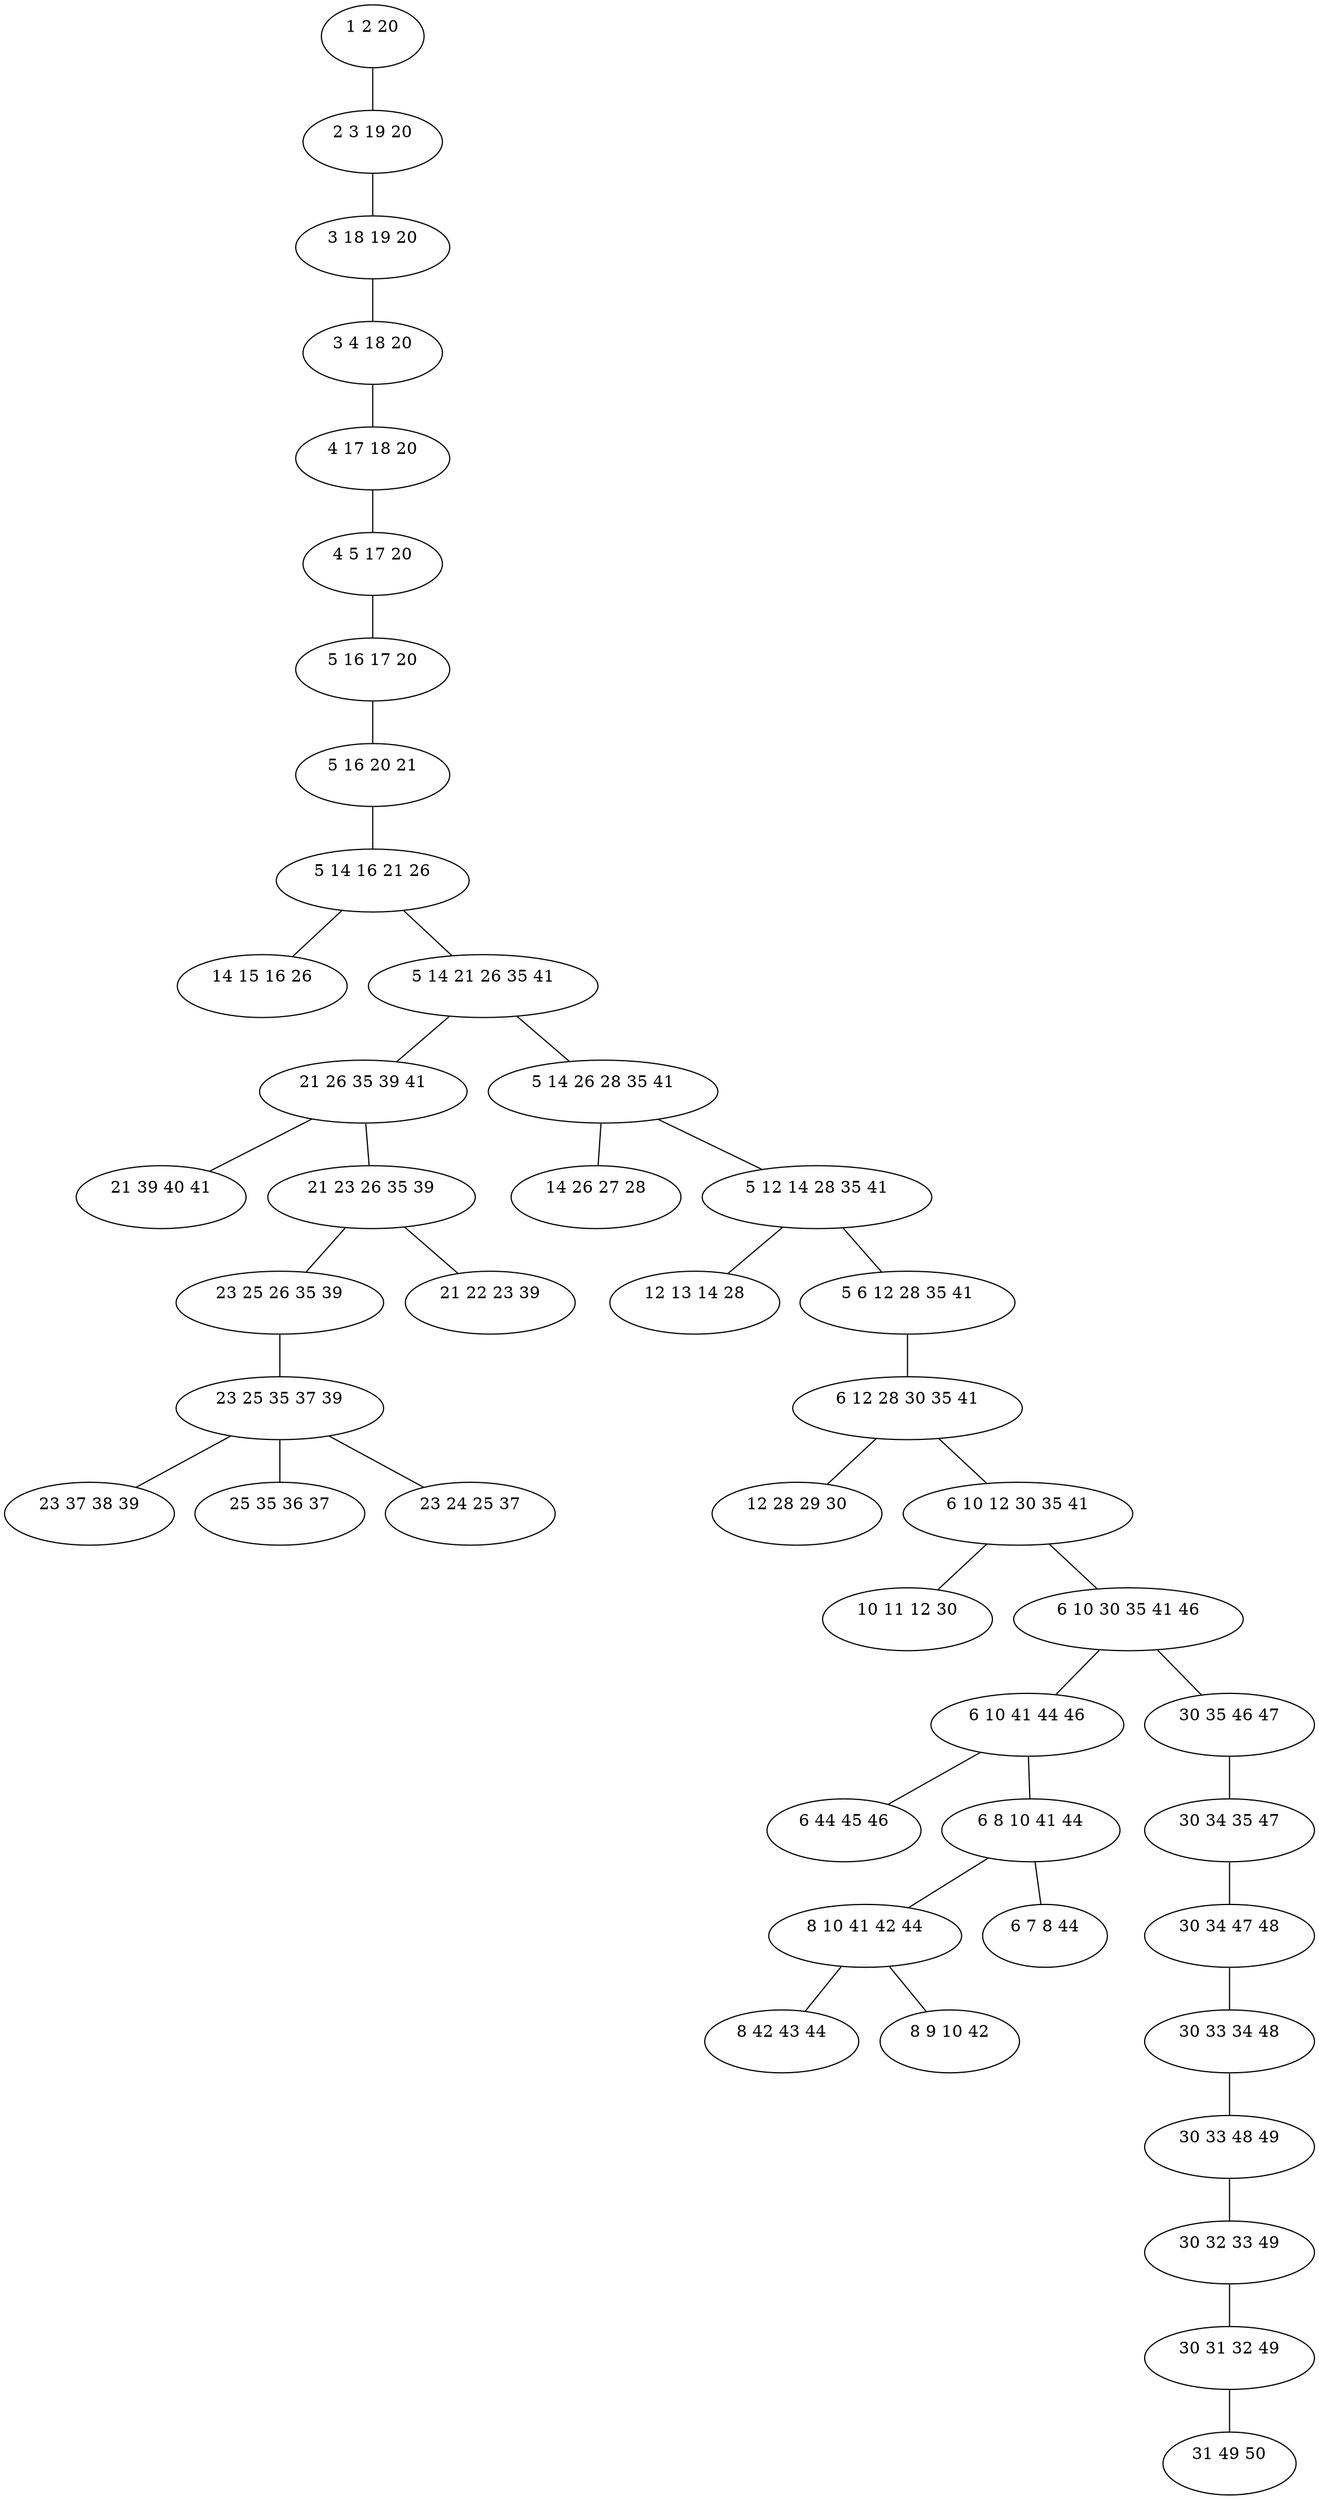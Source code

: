 graph G {

	bag0 [label="1 2 20
 "]
	bag1 [label="2 3 19 20
 "]
	bag2 [label="3 18 19 20
 "]
	bag3 [label="3 4 18 20
 "]
	bag4 [label="4 17 18 20
 "]
	bag5 [label="4 5 17 20
 "]
	bag6 [label="5 16 17 20
 "]
	bag7 [label="5 16 20 21
 "]
	bag8 [label="5 14 16 21 26
 "]
	bag9 [label="14 15 16 26
 "]
	bag10 [label="5 14 21 26 35 41
 "]
	bag11 [label="21 26 35 39 41
 "]
	bag12 [label="21 39 40 41
 "]
	bag13 [label="21 23 26 35 39
 "]
	bag14 [label="23 25 26 35 39
 "]
	bag15 [label="23 25 35 37 39
 "]
	bag16 [label="23 37 38 39
 "]
	bag17 [label="25 35 36 37
 "]
	bag18 [label="23 24 25 37
 "]
	bag19 [label="21 22 23 39
 "]
	bag20 [label="5 14 26 28 35 41
 "]
	bag21 [label="14 26 27 28
 "]
	bag22 [label="5 12 14 28 35 41
 "]
	bag23 [label="12 13 14 28
 "]
	bag24 [label="5 6 12 28 35 41
 "]
	bag25 [label="6 12 28 30 35 41
 "]
	bag26 [label="12 28 29 30
 "]
	bag27 [label="6 10 12 30 35 41
 "]
	bag28 [label="10 11 12 30
 "]
	bag29 [label="6 10 30 35 41 46
 "]
	bag30 [label="6 10 41 44 46
 "]
	bag31 [label="6 44 45 46
 "]
	bag32 [label="6 8 10 41 44
 "]
	bag33 [label="8 10 41 42 44
 "]
	bag34 [label="8 42 43 44
 "]
	bag35 [label="8 9 10 42
 "]
	bag36 [label="6 7 8 44
 "]
	bag37 [label="30 35 46 47
 "]
	bag38 [label="30 34 35 47
 "]
	bag39 [label="30 34 47 48
 "]
	bag40 [label="30 33 34 48
 "]
	bag41 [label="30 33 48 49
 "]
	bag42 [label="30 32 33 49
 "]
	bag43 [label="30 31 32 49
 "]
	bag44 [label="31 49 50
 "]

	bag0 -- bag1
	bag1 -- bag2
	bag2 -- bag3
	bag3 -- bag4
	bag4 -- bag5
	bag5 -- bag6
	bag6 -- bag7
	bag7 -- bag8
	bag8 -- bag9
	bag8 -- bag10
	bag10 -- bag11
	bag10 -- bag20
	bag11 -- bag12
	bag11 -- bag13
	bag13 -- bag14
	bag13 -- bag19
	bag14 -- bag15
	bag15 -- bag16
	bag15 -- bag17
	bag15 -- bag18
	bag20 -- bag21
	bag20 -- bag22
	bag22 -- bag23
	bag22 -- bag24
	bag24 -- bag25
	bag25 -- bag26
	bag25 -- bag27
	bag27 -- bag28
	bag27 -- bag29
	bag29 -- bag30
	bag29 -- bag37
	bag30 -- bag31
	bag30 -- bag32
	bag32 -- bag33
	bag32 -- bag36
	bag33 -- bag34
	bag33 -- bag35
	bag37 -- bag38
	bag38 -- bag39
	bag39 -- bag40
	bag40 -- bag41
	bag41 -- bag42
	bag42 -- bag43
	bag43 -- bag44

}